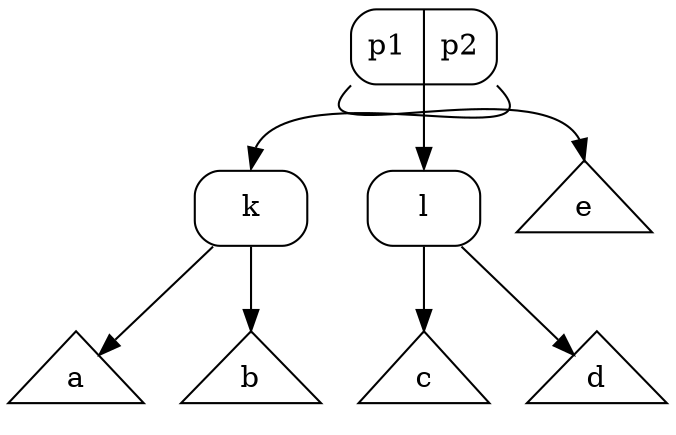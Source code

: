 // Fuse two adjacent 2-nodes (here node 1 and 2) and move one of the key from the parent down.
digraph G {
    node [ ordering = out ];
    p [ shape = Mrecord, label = "<f1> p1|<f2> p2" ];
    "p":f1 -> k [tailport = se, headport = n ];
    p -> l [headport = n ];
    "p":f2 -> e [tailport = sw, headport = n ];
    k [ shape = Mrecord ];
    l [ shape = Mrecord ];
    k -> a;
    k -> b;
    l -> c;
    l -> d;
    a [ shape = triangle ];
    b [ shape = triangle ];
    c [ shape = triangle ];
    d [ shape = triangle ];
    e [ shape = triangle ];
}

